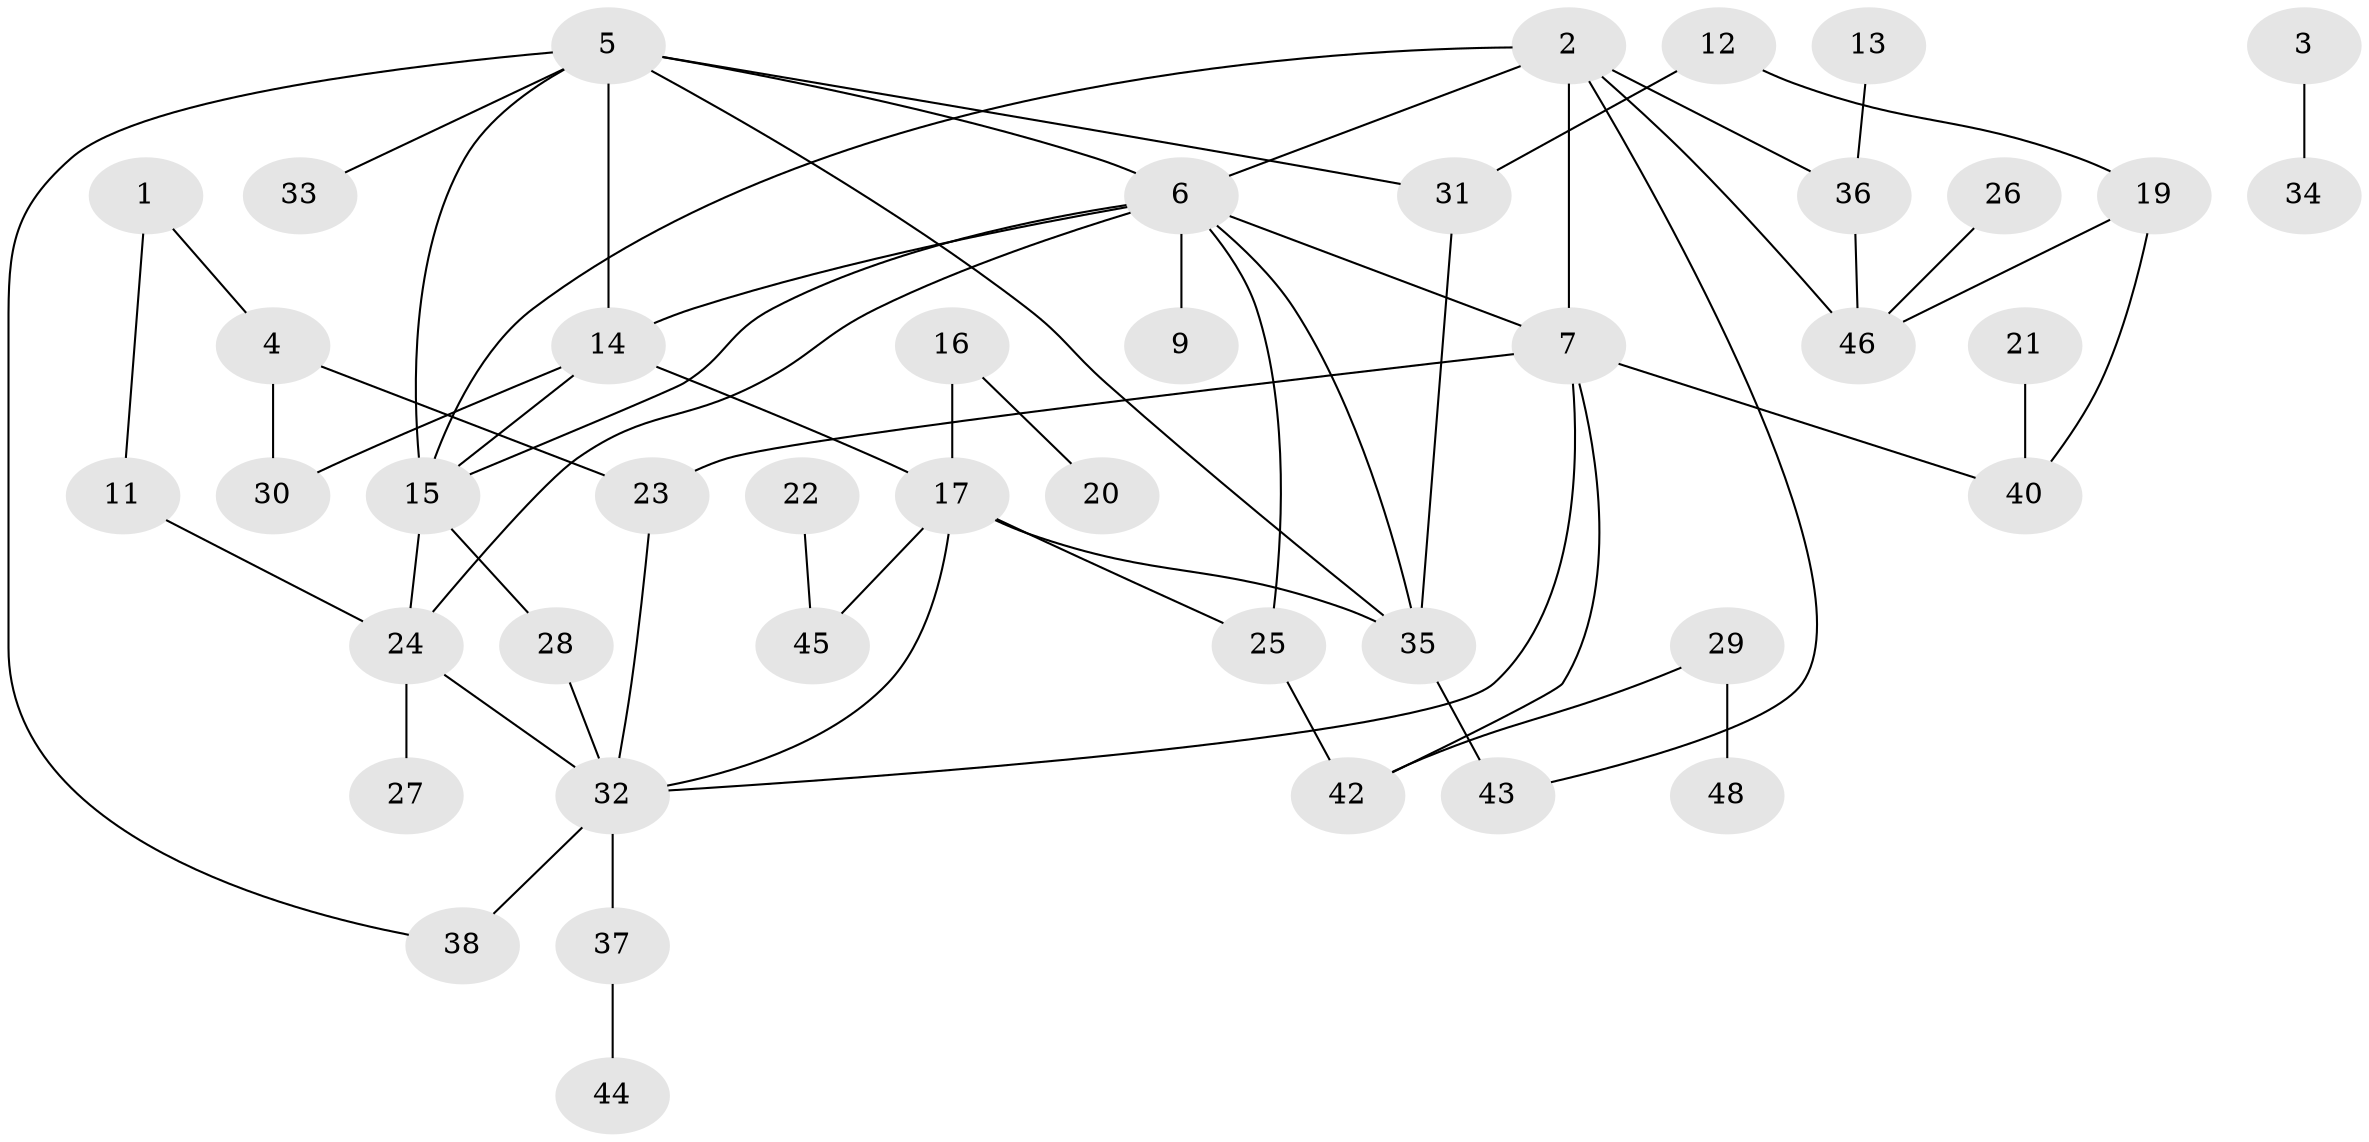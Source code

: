 // original degree distribution, {1: 0.25, 3: 0.28125, 2: 0.1875, 5: 0.041666666666666664, 4: 0.15625, 0: 0.0625, 7: 0.010416666666666666, 6: 0.010416666666666666}
// Generated by graph-tools (version 1.1) at 2025/33/03/09/25 02:33:24]
// undirected, 42 vertices, 62 edges
graph export_dot {
graph [start="1"]
  node [color=gray90,style=filled];
  1;
  2;
  3;
  4;
  5;
  6;
  7;
  9;
  11;
  12;
  13;
  14;
  15;
  16;
  17;
  19;
  20;
  21;
  22;
  23;
  24;
  25;
  26;
  27;
  28;
  29;
  30;
  31;
  32;
  33;
  34;
  35;
  36;
  37;
  38;
  40;
  42;
  43;
  44;
  45;
  46;
  48;
  1 -- 4 [weight=1.0];
  1 -- 11 [weight=1.0];
  2 -- 6 [weight=1.0];
  2 -- 7 [weight=3.0];
  2 -- 15 [weight=1.0];
  2 -- 36 [weight=1.0];
  2 -- 43 [weight=1.0];
  2 -- 46 [weight=1.0];
  3 -- 34 [weight=2.0];
  4 -- 23 [weight=1.0];
  4 -- 30 [weight=1.0];
  5 -- 6 [weight=1.0];
  5 -- 14 [weight=1.0];
  5 -- 15 [weight=1.0];
  5 -- 31 [weight=1.0];
  5 -- 33 [weight=1.0];
  5 -- 35 [weight=1.0];
  5 -- 38 [weight=1.0];
  6 -- 7 [weight=1.0];
  6 -- 9 [weight=4.0];
  6 -- 14 [weight=1.0];
  6 -- 15 [weight=2.0];
  6 -- 24 [weight=1.0];
  6 -- 25 [weight=1.0];
  6 -- 35 [weight=1.0];
  7 -- 23 [weight=1.0];
  7 -- 32 [weight=1.0];
  7 -- 40 [weight=1.0];
  7 -- 42 [weight=1.0];
  11 -- 24 [weight=1.0];
  12 -- 19 [weight=1.0];
  12 -- 31 [weight=1.0];
  13 -- 36 [weight=1.0];
  14 -- 15 [weight=1.0];
  14 -- 17 [weight=1.0];
  14 -- 30 [weight=1.0];
  15 -- 24 [weight=1.0];
  15 -- 28 [weight=1.0];
  16 -- 17 [weight=1.0];
  16 -- 20 [weight=1.0];
  17 -- 25 [weight=1.0];
  17 -- 32 [weight=1.0];
  17 -- 35 [weight=1.0];
  17 -- 45 [weight=1.0];
  19 -- 40 [weight=1.0];
  19 -- 46 [weight=1.0];
  21 -- 40 [weight=1.0];
  22 -- 45 [weight=1.0];
  23 -- 32 [weight=1.0];
  24 -- 27 [weight=1.0];
  24 -- 32 [weight=1.0];
  25 -- 42 [weight=1.0];
  26 -- 46 [weight=1.0];
  28 -- 32 [weight=1.0];
  29 -- 42 [weight=1.0];
  29 -- 48 [weight=1.0];
  31 -- 35 [weight=1.0];
  32 -- 37 [weight=3.0];
  32 -- 38 [weight=2.0];
  35 -- 43 [weight=2.0];
  36 -- 46 [weight=1.0];
  37 -- 44 [weight=1.0];
}

